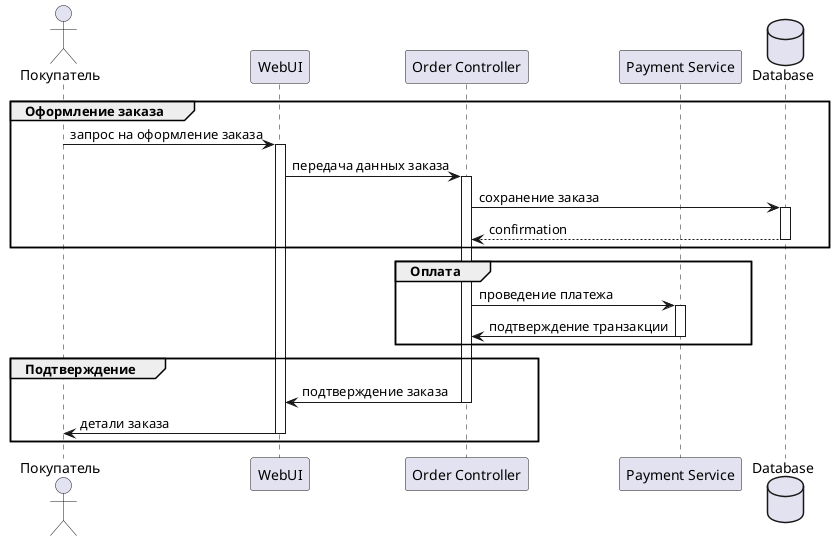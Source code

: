 @startuml

actor           "Покупатель"        as  user
participant     "WebUI"             as  web
participant     "Order Controller"  as  manager
participant     "Payment Service"   as  billing
database        "Database"          as  db

group Оформление заказа
    user    ->  web     :запрос на оформление заказа
    activate web
    web     ->  manager :передача данных заказа
    activate manager
    manager ->  db      :сохранение заказа
    activate db
    db      --> manager :confirmation
    deactivate db
end

group Оплата
    manager ->  billing :проведение платежа
    activate billing
    billing ->  manager :подтверждение транзакции
    deactivate billing
end

group Подтверждение
    manager ->  web     :подтверждение заказа
    deactivate manager
    web     ->  user    :детали заказа
    deactivate web
end

@enduml